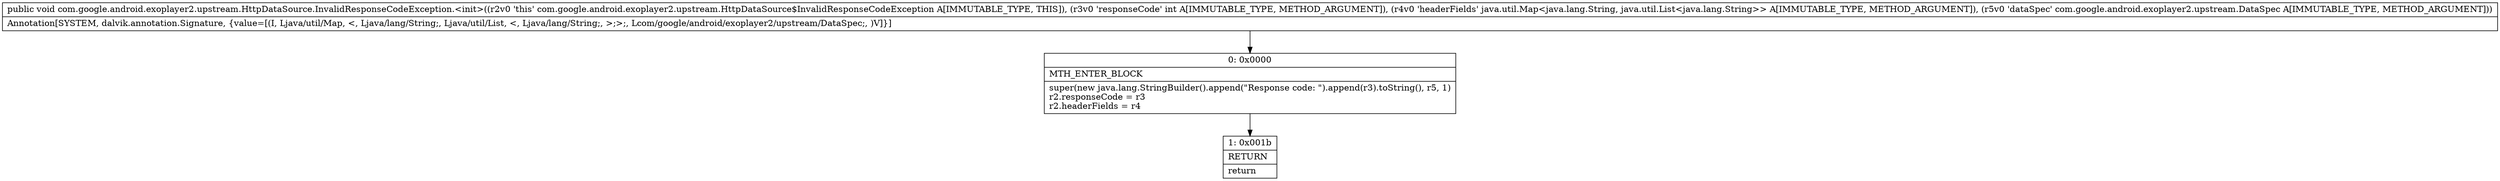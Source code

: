 digraph "CFG forcom.google.android.exoplayer2.upstream.HttpDataSource.InvalidResponseCodeException.\<init\>(ILjava\/util\/Map;Lcom\/google\/android\/exoplayer2\/upstream\/DataSpec;)V" {
Node_0 [shape=record,label="{0\:\ 0x0000|MTH_ENTER_BLOCK\l|super(new java.lang.StringBuilder().append(\"Response code: \").append(r3).toString(), r5, 1)\lr2.responseCode = r3\lr2.headerFields = r4\l}"];
Node_1 [shape=record,label="{1\:\ 0x001b|RETURN\l|return\l}"];
MethodNode[shape=record,label="{public void com.google.android.exoplayer2.upstream.HttpDataSource.InvalidResponseCodeException.\<init\>((r2v0 'this' com.google.android.exoplayer2.upstream.HttpDataSource$InvalidResponseCodeException A[IMMUTABLE_TYPE, THIS]), (r3v0 'responseCode' int A[IMMUTABLE_TYPE, METHOD_ARGUMENT]), (r4v0 'headerFields' java.util.Map\<java.lang.String, java.util.List\<java.lang.String\>\> A[IMMUTABLE_TYPE, METHOD_ARGUMENT]), (r5v0 'dataSpec' com.google.android.exoplayer2.upstream.DataSpec A[IMMUTABLE_TYPE, METHOD_ARGUMENT]))  | Annotation[SYSTEM, dalvik.annotation.Signature, \{value=[(I, Ljava\/util\/Map, \<, Ljava\/lang\/String;, Ljava\/util\/List, \<, Ljava\/lang\/String;, \>;\>;, Lcom\/google\/android\/exoplayer2\/upstream\/DataSpec;, )V]\}]\l}"];
MethodNode -> Node_0;
Node_0 -> Node_1;
}

